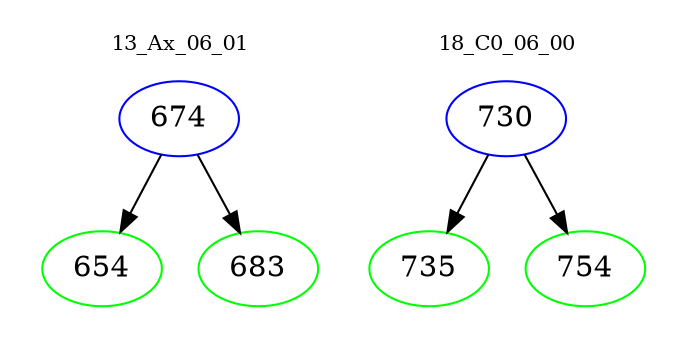 digraph{
subgraph cluster_0 {
color = white
label = "13_Ax_06_01";
fontsize=10;
T0_674 [label="674", color="blue"]
T0_674 -> T0_654 [color="black"]
T0_654 [label="654", color="green"]
T0_674 -> T0_683 [color="black"]
T0_683 [label="683", color="green"]
}
subgraph cluster_1 {
color = white
label = "18_C0_06_00";
fontsize=10;
T1_730 [label="730", color="blue"]
T1_730 -> T1_735 [color="black"]
T1_735 [label="735", color="green"]
T1_730 -> T1_754 [color="black"]
T1_754 [label="754", color="green"]
}
}
